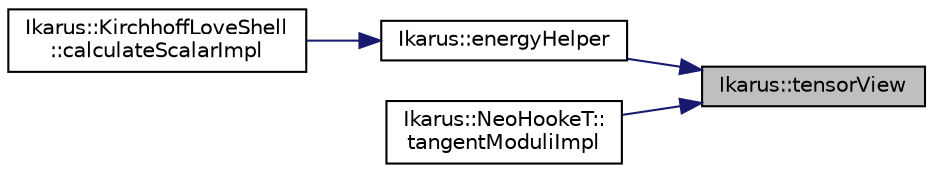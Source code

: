 digraph "Ikarus::tensorView"
{
 // LATEX_PDF_SIZE
  edge [fontname="Helvetica",fontsize="10",labelfontname="Helvetica",labelfontsize="10"];
  node [fontname="Helvetica",fontsize="10",shape=record];
  rankdir="RL";
  Node1 [label="Ikarus::tensorView",height=0.2,width=0.4,color="black", fillcolor="grey75", style="filled", fontcolor="black",tooltip="View an Eigen matrix as an Eigen Tensor with specified dimensions."];
  Node1 -> Node2 [dir="back",color="midnightblue",fontsize="10",style="solid"];
  Node2 [label="Ikarus::energyHelper",height=0.2,width=0.4,color="black", fillcolor="white", style="filled",URL="$d9/d5e/a00295.html#a10529d3a284b885b2f89440faa693877",tooltip="Helper function to calculate the energy for Kirchhoff-Love shell elements."];
  Node2 -> Node3 [dir="back",color="midnightblue",fontsize="10",style="solid"];
  Node3 [label="Ikarus::KirchhoffLoveShell\l::calculateScalarImpl",height=0.2,width=0.4,color="black", fillcolor="white", style="filled",URL="$d3/d53/a01262.html#a83c5d12a0591fce31bc29ea903156863",tooltip="Implementation to calculate the scalar value."];
  Node1 -> Node4 [dir="back",color="midnightblue",fontsize="10",style="solid"];
  Node4 [label="Ikarus::NeoHookeT::\ltangentModuliImpl",height=0.2,width=0.4,color="black", fillcolor="white", style="filled",URL="$d4/d10/a01278.html#aec2dfac0aca87f7998a0f0c2b3b63133",tooltip="Computes the tangent moduli in the Neo-Hookean material model."];
}
